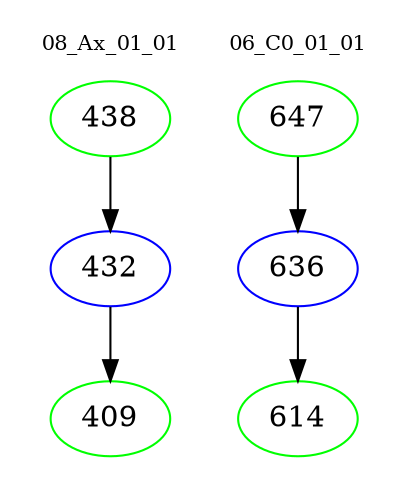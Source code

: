 digraph{
subgraph cluster_0 {
color = white
label = "08_Ax_01_01";
fontsize=10;
T0_438 [label="438", color="green"]
T0_438 -> T0_432 [color="black"]
T0_432 [label="432", color="blue"]
T0_432 -> T0_409 [color="black"]
T0_409 [label="409", color="green"]
}
subgraph cluster_1 {
color = white
label = "06_C0_01_01";
fontsize=10;
T1_647 [label="647", color="green"]
T1_647 -> T1_636 [color="black"]
T1_636 [label="636", color="blue"]
T1_636 -> T1_614 [color="black"]
T1_614 [label="614", color="green"]
}
}
